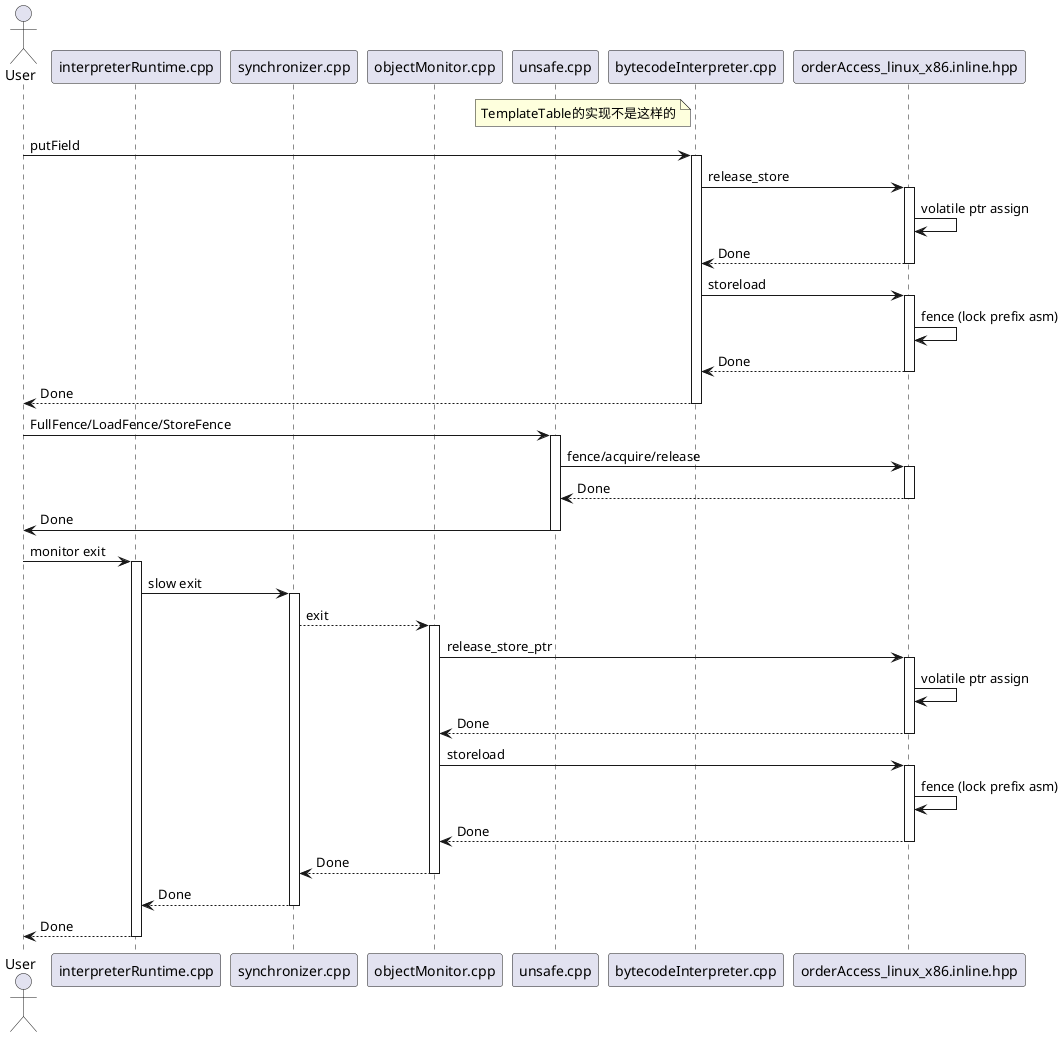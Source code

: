 @startuml

actor User
participant "interpreterRuntime.cpp" as interpretRT
participant "synchronizer.cpp" as syn
participant "objectMonitor.cpp" as objectM
participant "unsafe.cpp" as unsafe
participant "bytecodeInterpreter.cpp" as interpret
participant "orderAccess_linux_x86.inline.hpp" as OrderAccess
note left of interpret
TemplateTable的实现不是这样的
end note
User -> interpret: putField
activate interpret

interpret -> OrderAccess: release_store
activate OrderAccess

OrderAccess -> OrderAccess: volatile ptr assign

OrderAccess --> interpret: Done
deactivate OrderAccess

interpret -> OrderAccess: storeload
activate OrderAccess

OrderAccess -> OrderAccess: fence (lock prefix asm)

OrderAccess --> interpret: Done
deactivate OrderAccess

interpret --> User: Done
deactivate interpret



User -> unsafe: FullFence/LoadFence/StoreFence
activate unsafe

unsafe -> OrderAccess: fence/acquire/release
activate OrderAccess

OrderAccess --> unsafe: Done
deactivate OrderAccess

unsafe -> User: Done
deactivate unsafe



User -> interpretRT: monitor exit
activate interpretRT

interpretRT -> syn: slow exit
activate syn

syn --> objectM: exit
activate objectM

objectM -> OrderAccess: release_store_ptr
activate OrderAccess

OrderAccess -> OrderAccess: volatile ptr assign

OrderAccess --> objectM: Done
deactivate OrderAccess

objectM -> OrderAccess: storeload
activate OrderAccess

OrderAccess -> OrderAccess: fence (lock prefix asm)

OrderAccess --> objectM: Done
deactivate OrderAccess

objectM --> syn: Done
deactivate objectM

syn --> interpretRT: Done
deactivate syn

interpretRT --> User: Done
deactivate interpretRT

@enduml
